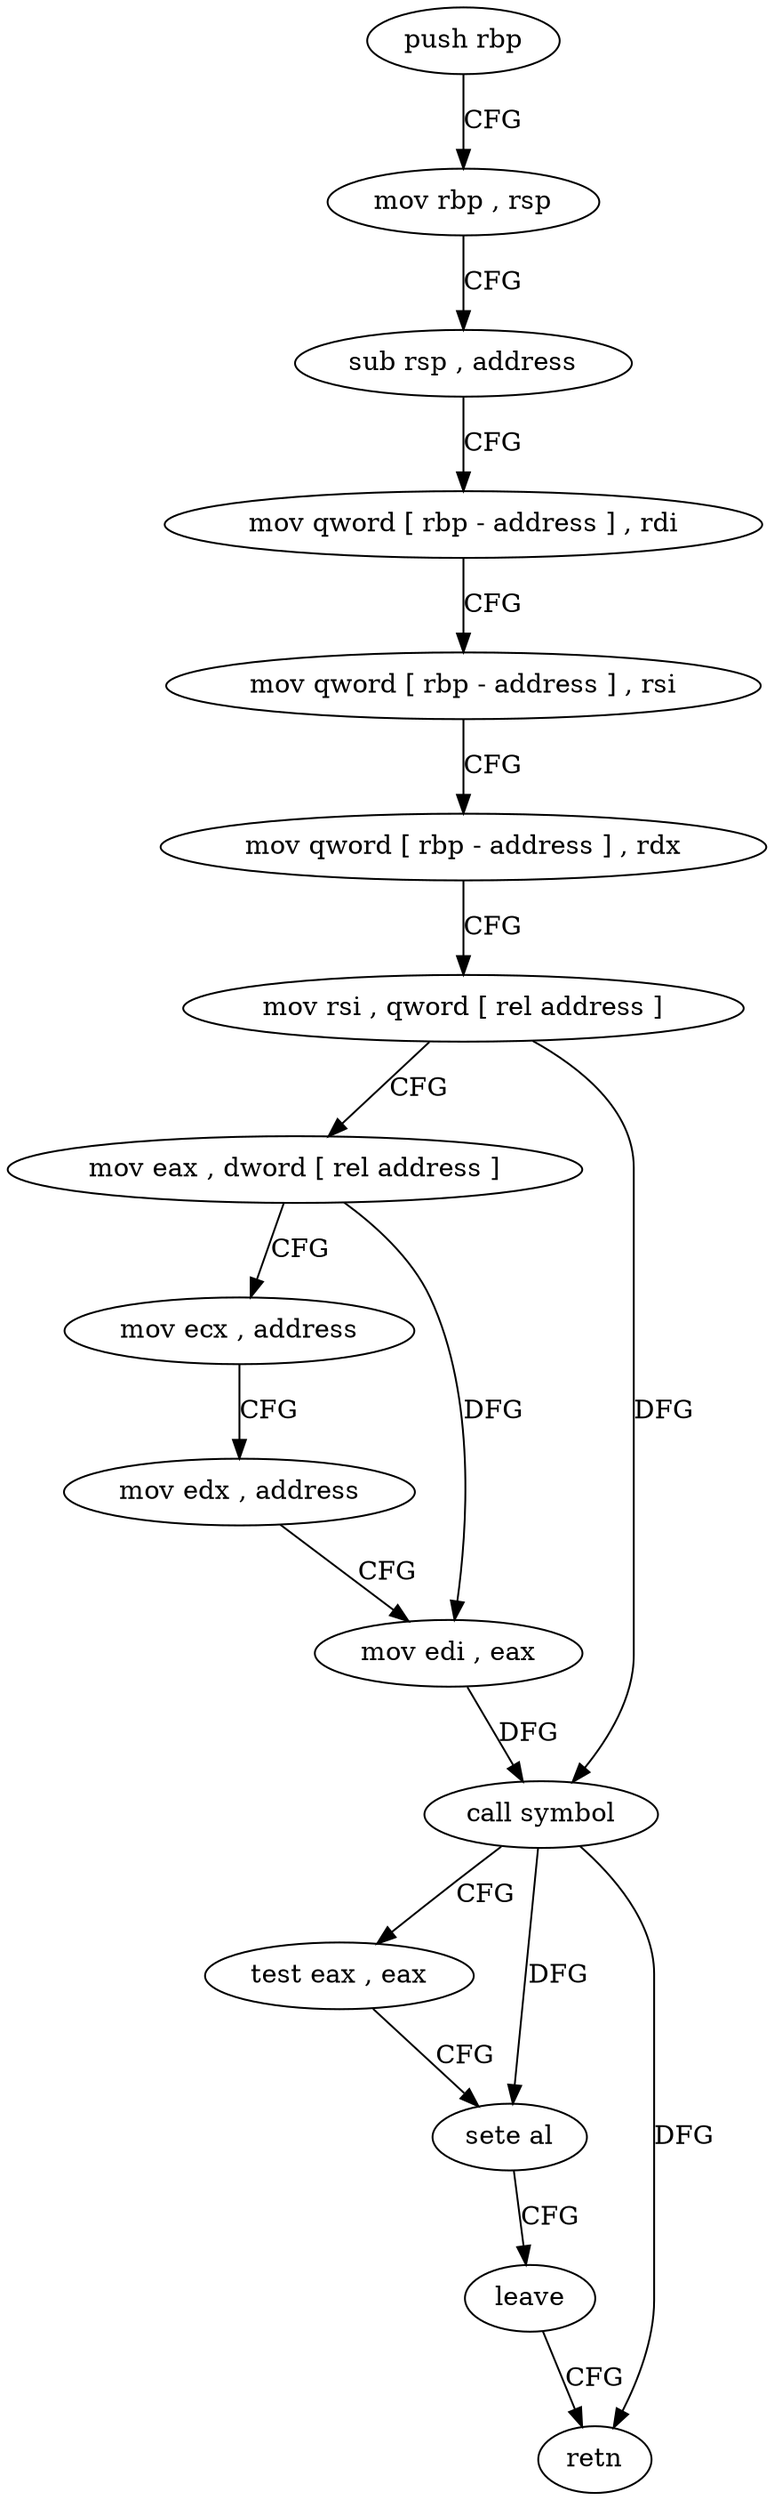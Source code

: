 digraph "func" {
"4219220" [label = "push rbp" ]
"4219221" [label = "mov rbp , rsp" ]
"4219224" [label = "sub rsp , address" ]
"4219228" [label = "mov qword [ rbp - address ] , rdi" ]
"4219232" [label = "mov qword [ rbp - address ] , rsi" ]
"4219236" [label = "mov qword [ rbp - address ] , rdx" ]
"4219240" [label = "mov rsi , qword [ rel address ]" ]
"4219247" [label = "mov eax , dword [ rel address ]" ]
"4219253" [label = "mov ecx , address" ]
"4219258" [label = "mov edx , address" ]
"4219263" [label = "mov edi , eax" ]
"4219265" [label = "call symbol" ]
"4219270" [label = "test eax , eax" ]
"4219272" [label = "sete al" ]
"4219275" [label = "leave" ]
"4219276" [label = "retn" ]
"4219220" -> "4219221" [ label = "CFG" ]
"4219221" -> "4219224" [ label = "CFG" ]
"4219224" -> "4219228" [ label = "CFG" ]
"4219228" -> "4219232" [ label = "CFG" ]
"4219232" -> "4219236" [ label = "CFG" ]
"4219236" -> "4219240" [ label = "CFG" ]
"4219240" -> "4219247" [ label = "CFG" ]
"4219240" -> "4219265" [ label = "DFG" ]
"4219247" -> "4219253" [ label = "CFG" ]
"4219247" -> "4219263" [ label = "DFG" ]
"4219253" -> "4219258" [ label = "CFG" ]
"4219258" -> "4219263" [ label = "CFG" ]
"4219263" -> "4219265" [ label = "DFG" ]
"4219265" -> "4219270" [ label = "CFG" ]
"4219265" -> "4219272" [ label = "DFG" ]
"4219265" -> "4219276" [ label = "DFG" ]
"4219270" -> "4219272" [ label = "CFG" ]
"4219272" -> "4219275" [ label = "CFG" ]
"4219275" -> "4219276" [ label = "CFG" ]
}
